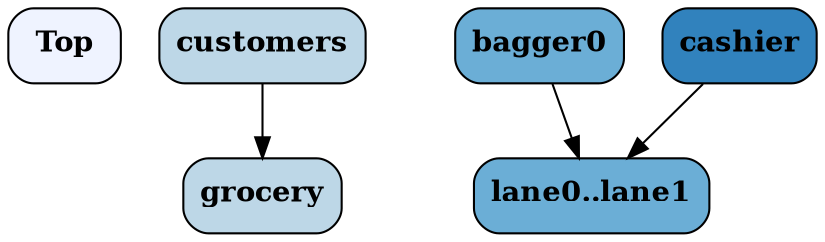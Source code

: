 strict digraph M {
    "Top" [shape=box,style="rounded,filled",fillcolor="/blues5/1",label=<<b>Top</b><br align="left"/>>];
    "customers" [shape=box,style="rounded,filled",fillcolor="/blues5/2",label=<<b>customers</b><br align="left"/>>];
    "grocery" [shape=box,style="rounded,filled",fillcolor="/blues5/2",label=<<b>grocery</b><br align="left"/>>];
    "grocery.bagger0" [shape=box,style="rounded,filled",fillcolor="/blues5/3",label=<<b>bagger0</b><br align="left"/>>];
    "grocery.lane0" [shape=box,style="rounded,filled",fillcolor="/blues5/3",label=<<b>lane0..lane1</b><br align="left"/>>];
    "grocery.lane0.cashier" [shape=box,style="rounded,filled",fillcolor="/blues5/4",label=<<b>cashier</b><br align="left"/>>];

    "customers" -> "grocery" [];
    "grocery.bagger0" -> "grocery.lane0" [];
    "grocery.lane0.cashier" -> "grocery.lane0" [];
}